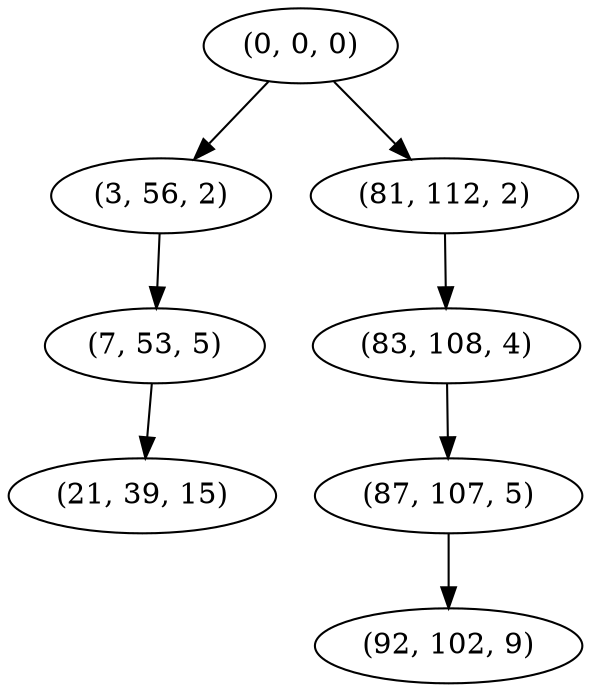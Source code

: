 digraph tree {
    "(0, 0, 0)";
    "(3, 56, 2)";
    "(7, 53, 5)";
    "(21, 39, 15)";
    "(81, 112, 2)";
    "(83, 108, 4)";
    "(87, 107, 5)";
    "(92, 102, 9)";
    "(0, 0, 0)" -> "(3, 56, 2)";
    "(0, 0, 0)" -> "(81, 112, 2)";
    "(3, 56, 2)" -> "(7, 53, 5)";
    "(7, 53, 5)" -> "(21, 39, 15)";
    "(81, 112, 2)" -> "(83, 108, 4)";
    "(83, 108, 4)" -> "(87, 107, 5)";
    "(87, 107, 5)" -> "(92, 102, 9)";
}
